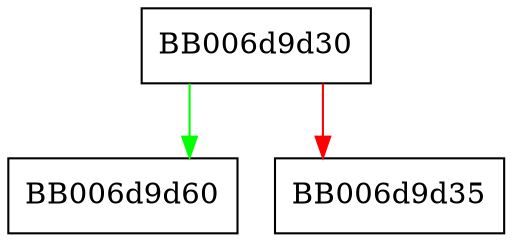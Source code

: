 digraph blake2_mac_free {
  node [shape="box"];
  graph [splines=ortho];
  BB006d9d30 -> BB006d9d60 [color="green"];
  BB006d9d30 -> BB006d9d35 [color="red"];
}
